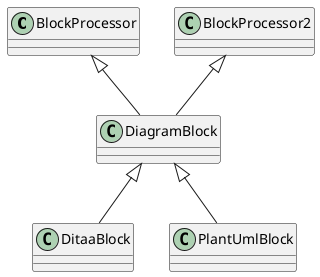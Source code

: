@startuml

class BlockProcessor
class BlockProcessor2
class DiagramBlock
class DitaaBlock
class PlantUmlBlock

BlockProcessor <|-- DiagramBlock
BlockProcessor2 <|-- DiagramBlock
DiagramBlock <|-- DitaaBlock
DiagramBlock <|-- PlantUmlBlock

@enduml
